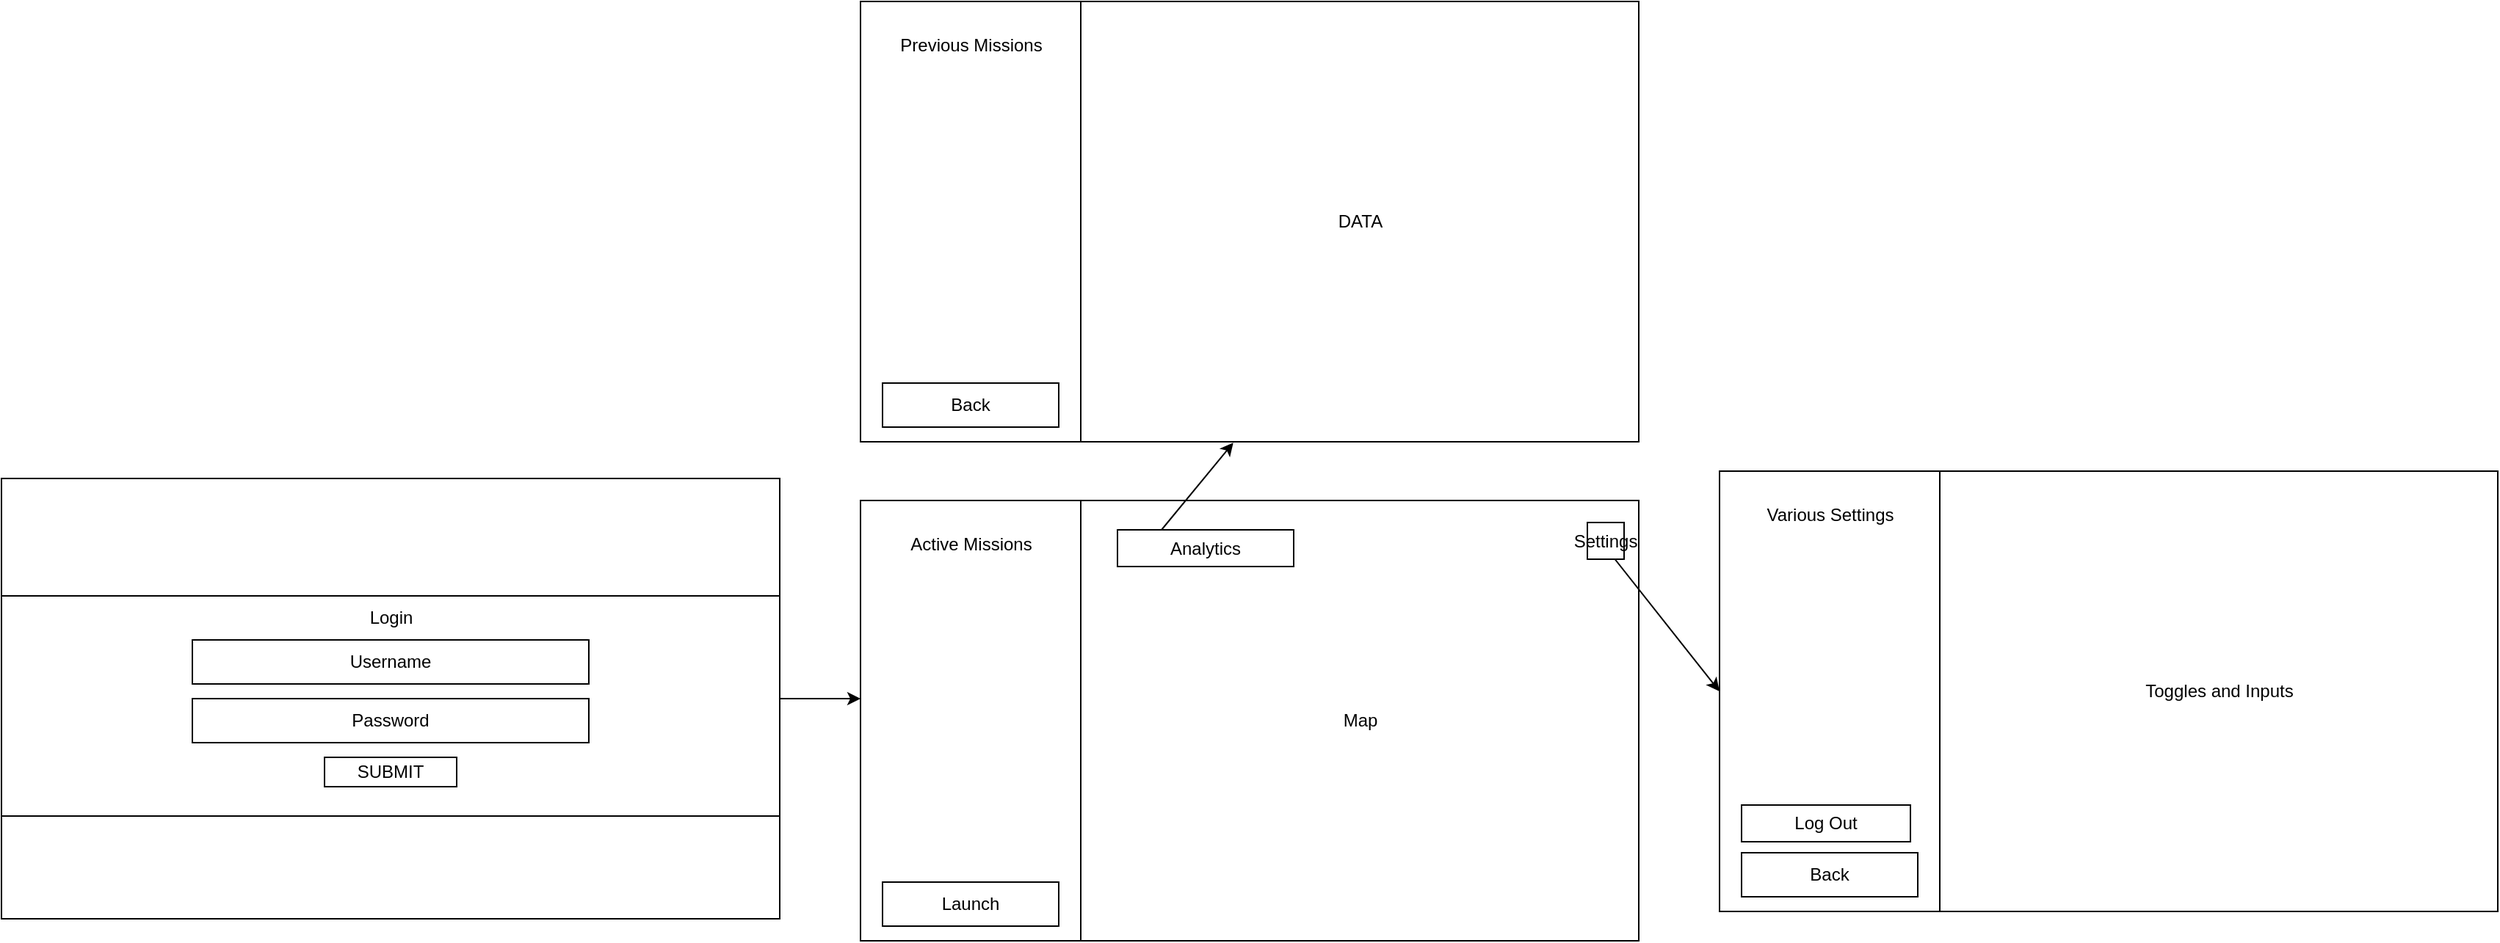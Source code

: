 <mxfile>
    <diagram id="MKfgannCSejDJkwCzxHz" name="Page-1">
        <mxGraphModel dx="2478" dy="675" grid="1" gridSize="10" guides="1" tooltips="1" connect="1" arrows="1" fold="1" page="1" pageScale="1" pageWidth="1100" pageHeight="850" math="0" shadow="0">
            <root>
                <mxCell id="0"/>
                <mxCell id="1" parent="0"/>
                <mxCell id="62" value="" style="rounded=0;whiteSpace=wrap;html=1;" parent="1" vertex="1">
                    <mxGeometry x="305" y="700" width="530" height="300" as="geometry"/>
                </mxCell>
                <mxCell id="63" value="" style="rounded=0;whiteSpace=wrap;html=1;" parent="1" vertex="1">
                    <mxGeometry x="305" y="700" width="150" height="300" as="geometry"/>
                </mxCell>
                <mxCell id="64" value="Active Missions" style="text;html=1;align=center;verticalAlign=middle;resizable=0;points=[];autosize=1;strokeColor=none;fillColor=none;" parent="1" vertex="1">
                    <mxGeometry x="330" y="720" width="100" height="20" as="geometry"/>
                </mxCell>
                <mxCell id="65" value="Map" style="text;html=1;align=center;verticalAlign=middle;resizable=0;points=[];autosize=1;strokeColor=none;fillColor=none;" parent="1" vertex="1">
                    <mxGeometry x="625" y="840" width="40" height="20" as="geometry"/>
                </mxCell>
                <mxCell id="66" value="Launch" style="rounded=0;whiteSpace=wrap;html=1;" parent="1" vertex="1">
                    <mxGeometry x="320" y="960" width="120" height="30" as="geometry"/>
                </mxCell>
                <mxCell id="91" style="edgeStyle=none;html=1;exitX=1;exitY=0.5;exitDx=0;exitDy=0;entryX=0;entryY=0.5;entryDx=0;entryDy=0;" parent="1" source="67" edge="1">
                    <mxGeometry relative="1" as="geometry">
                        <mxPoint x="305" y="835" as="targetPoint"/>
                    </mxGeometry>
                </mxCell>
                <mxCell id="67" value="" style="rounded=0;whiteSpace=wrap;html=1;" parent="1" vertex="1">
                    <mxGeometry x="-280" y="685" width="530" height="300" as="geometry"/>
                </mxCell>
                <mxCell id="71" value="" style="rounded=0;whiteSpace=wrap;html=1;" parent="1" vertex="1">
                    <mxGeometry x="-280" y="765" width="530" height="150" as="geometry"/>
                </mxCell>
                <mxCell id="73" value="Username" style="rounded=0;whiteSpace=wrap;html=1;" parent="1" vertex="1">
                    <mxGeometry x="-150" y="795" width="270" height="30" as="geometry"/>
                </mxCell>
                <mxCell id="74" value="Password" style="rounded=0;whiteSpace=wrap;html=1;" parent="1" vertex="1">
                    <mxGeometry x="-150" y="835" width="270" height="30" as="geometry"/>
                </mxCell>
                <mxCell id="75" value="SUBMIT" style="rounded=0;whiteSpace=wrap;html=1;" parent="1" vertex="1">
                    <mxGeometry x="-60" y="875" width="90" height="20" as="geometry"/>
                </mxCell>
                <mxCell id="76" value="Login" style="text;html=1;align=center;verticalAlign=middle;resizable=0;points=[];autosize=1;strokeColor=none;fillColor=none;" parent="1" vertex="1">
                    <mxGeometry x="-35" y="770" width="40" height="20" as="geometry"/>
                </mxCell>
                <mxCell id="97" style="edgeStyle=none;html=1;exitX=0.25;exitY=0;exitDx=0;exitDy=0;entryX=0.479;entryY=1.002;entryDx=0;entryDy=0;entryPerimeter=0;" parent="1" source="106" target="92" edge="1">
                    <mxGeometry relative="1" as="geometry">
                        <mxPoint x="560" y="752.5" as="sourcePoint"/>
                        <mxPoint x="560" y="650" as="targetPoint"/>
                    </mxGeometry>
                </mxCell>
                <mxCell id="103" style="edgeStyle=none;html=1;exitX=0.75;exitY=1;exitDx=0;exitDy=0;entryX=0;entryY=0.5;entryDx=0;entryDy=0;" parent="1" source="105" target="98" edge="1">
                    <mxGeometry relative="1" as="geometry">
                        <mxPoint x="755" y="830" as="sourcePoint"/>
                    </mxGeometry>
                </mxCell>
                <mxCell id="92" value="" style="rounded=0;whiteSpace=wrap;html=1;" parent="1" vertex="1">
                    <mxGeometry x="305" y="360" width="530" height="300" as="geometry"/>
                </mxCell>
                <mxCell id="93" value="" style="rounded=0;whiteSpace=wrap;html=1;" parent="1" vertex="1">
                    <mxGeometry x="305" y="360" width="150" height="300" as="geometry"/>
                </mxCell>
                <mxCell id="94" value="Previous Missions" style="text;html=1;align=center;verticalAlign=middle;resizable=0;points=[];autosize=1;strokeColor=none;fillColor=none;" parent="1" vertex="1">
                    <mxGeometry x="325" y="380" width="110" height="20" as="geometry"/>
                </mxCell>
                <mxCell id="95" value="DATA" style="text;html=1;align=center;verticalAlign=middle;resizable=0;points=[];autosize=1;strokeColor=none;fillColor=none;" parent="1" vertex="1">
                    <mxGeometry x="620" y="500" width="50" height="20" as="geometry"/>
                </mxCell>
                <mxCell id="96" value="Back" style="rounded=0;whiteSpace=wrap;html=1;" parent="1" vertex="1">
                    <mxGeometry x="320" y="620" width="120" height="30" as="geometry"/>
                </mxCell>
                <mxCell id="98" value="" style="rounded=0;whiteSpace=wrap;html=1;" parent="1" vertex="1">
                    <mxGeometry x="890" y="680" width="530" height="300" as="geometry"/>
                </mxCell>
                <mxCell id="99" value="" style="rounded=0;whiteSpace=wrap;html=1;" parent="1" vertex="1">
                    <mxGeometry x="890" y="680" width="150" height="300" as="geometry"/>
                </mxCell>
                <mxCell id="100" value="Various Settings" style="text;html=1;align=center;verticalAlign=middle;resizable=0;points=[];autosize=1;strokeColor=none;fillColor=none;" parent="1" vertex="1">
                    <mxGeometry x="915" y="700" width="100" height="20" as="geometry"/>
                </mxCell>
                <mxCell id="101" value="Toggles and Inputs" style="text;html=1;align=center;verticalAlign=middle;resizable=0;points=[];autosize=1;strokeColor=none;fillColor=none;" parent="1" vertex="1">
                    <mxGeometry x="1170" y="820" width="120" height="20" as="geometry"/>
                </mxCell>
                <mxCell id="102" value="Back" style="rounded=0;whiteSpace=wrap;html=1;" parent="1" vertex="1">
                    <mxGeometry x="905" y="940" width="120" height="30" as="geometry"/>
                </mxCell>
                <mxCell id="104" value="Log Out" style="rounded=0;whiteSpace=wrap;html=1;" vertex="1" parent="1">
                    <mxGeometry x="905" y="907.5" width="115" height="25" as="geometry"/>
                </mxCell>
                <mxCell id="105" value="Settings" style="rounded=0;whiteSpace=wrap;html=1;" vertex="1" parent="1">
                    <mxGeometry x="800" y="715" width="25" height="25" as="geometry"/>
                </mxCell>
                <mxCell id="106" value="Analytics" style="rounded=0;whiteSpace=wrap;html=1;" vertex="1" parent="1">
                    <mxGeometry x="480" y="720" width="120" height="25" as="geometry"/>
                </mxCell>
            </root>
        </mxGraphModel>
    </diagram>
</mxfile>
